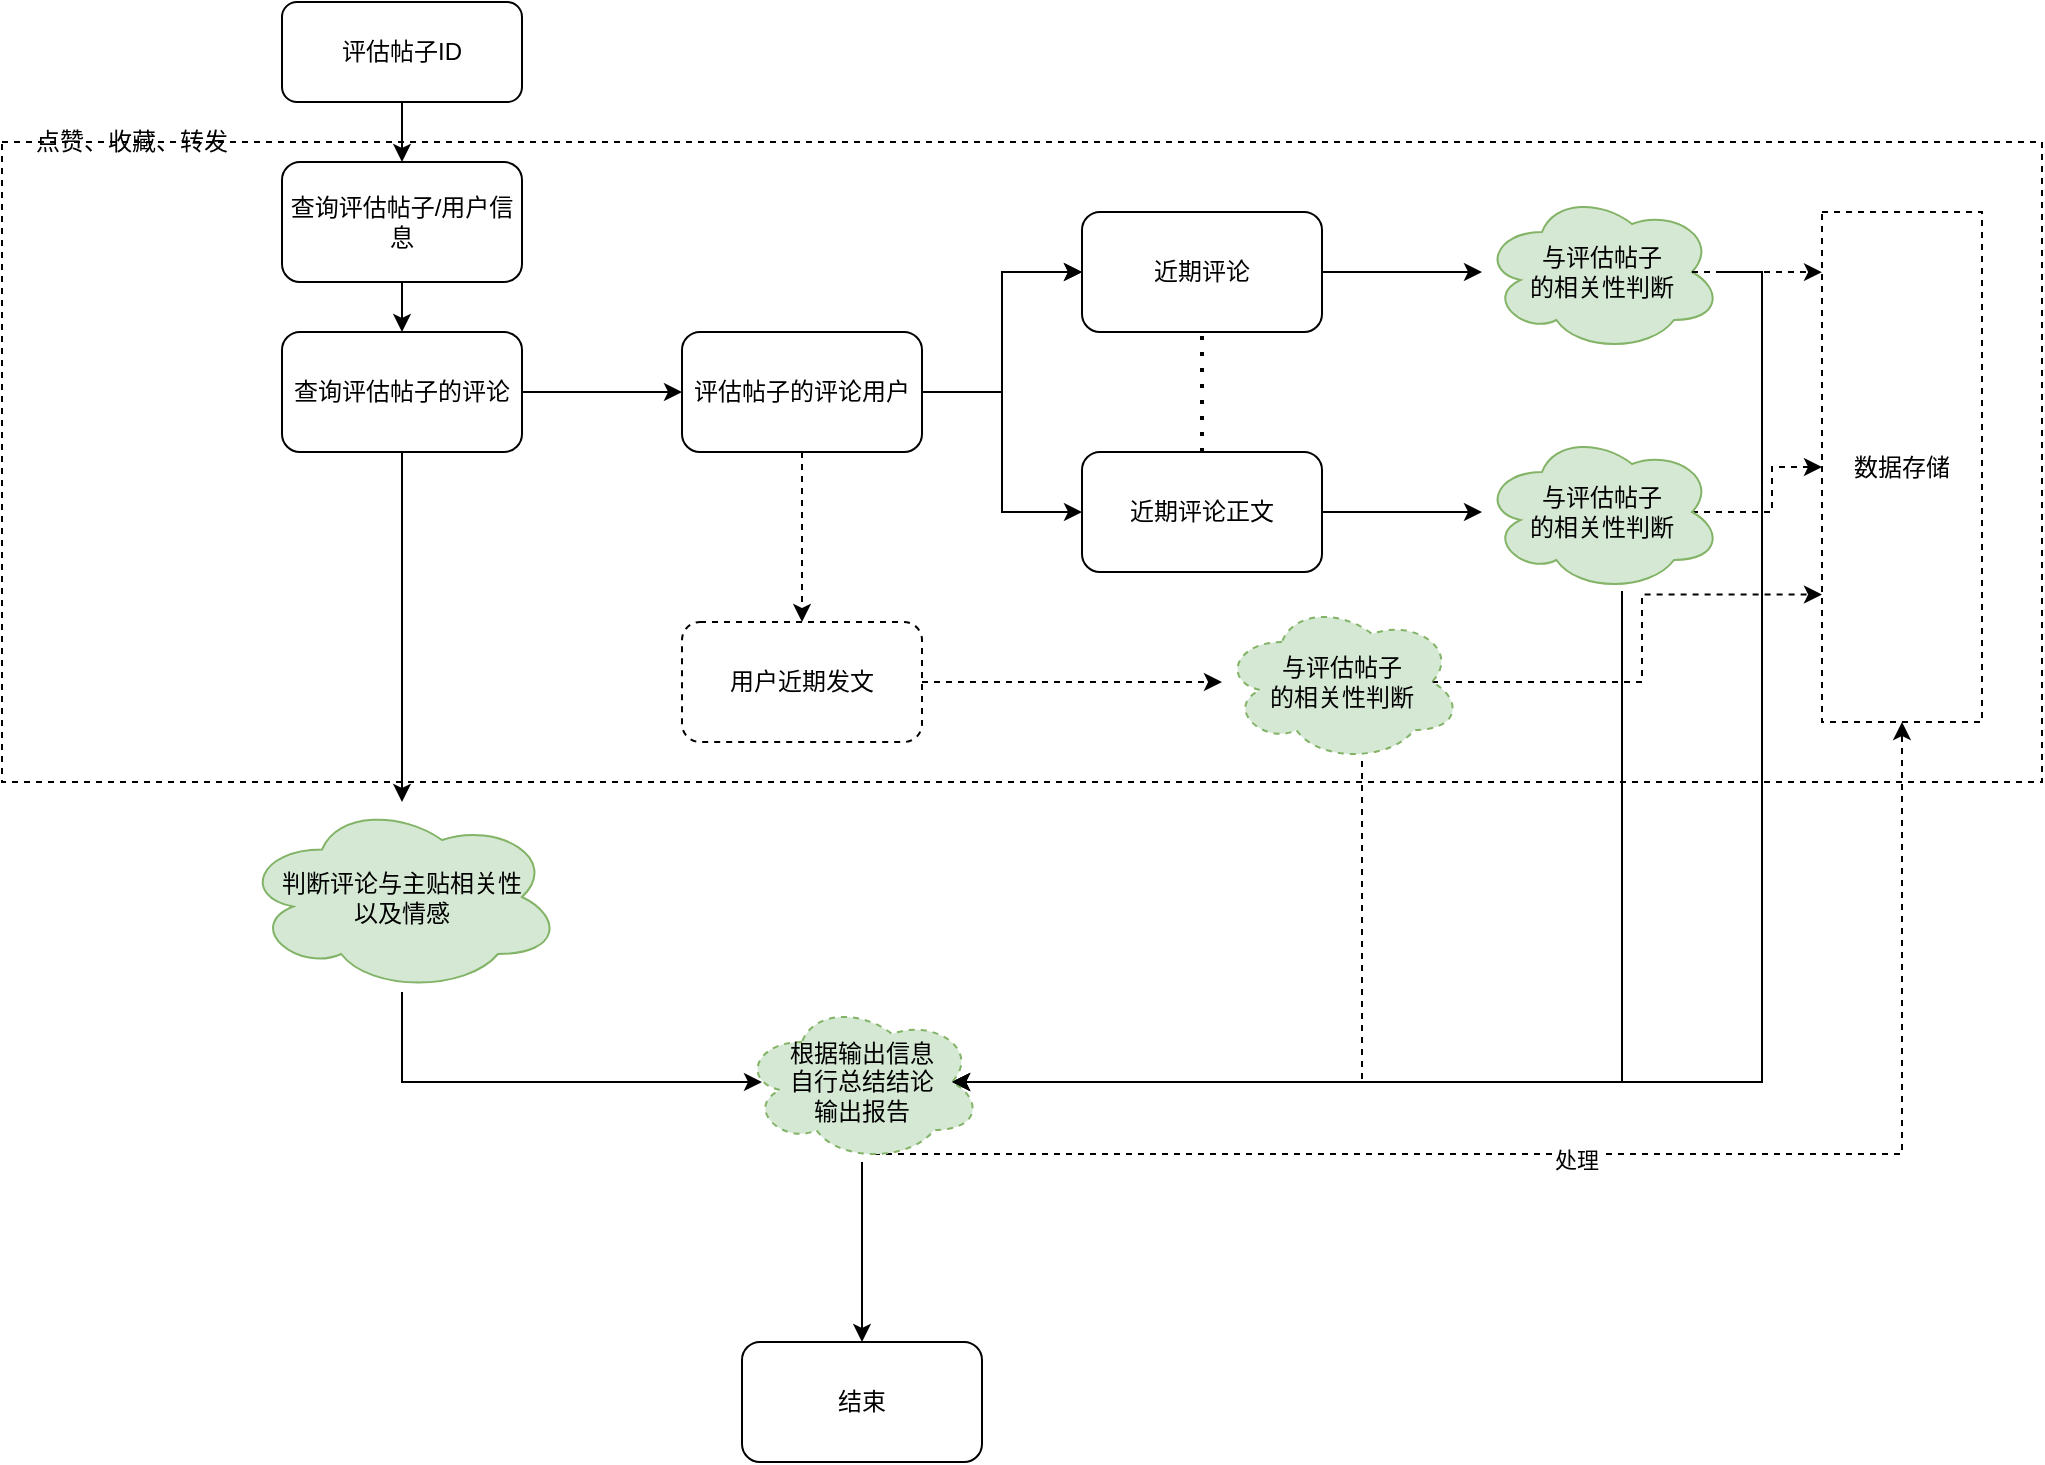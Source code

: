 <mxfile version="21.6.6" type="github">
  <diagram name="Page-1" id="Seg9eLYfbvG9fYDRIOxm">
    <mxGraphModel dx="954" dy="617" grid="0" gridSize="10" guides="1" tooltips="1" connect="1" arrows="1" fold="1" page="1" pageScale="1" pageWidth="2339" pageHeight="3300" math="0" shadow="0">
      <root>
        <mxCell id="0" />
        <mxCell id="1" parent="0" />
        <mxCell id="QYCvOMp_CowarNUwSAN5-10" value="" style="rounded=0;whiteSpace=wrap;html=1;fillStyle=hatch;fillColor=none;dashed=1;" parent="1" vertex="1">
          <mxGeometry x="473" y="497" width="1020" height="320" as="geometry" />
        </mxCell>
        <mxCell id="hK698nOwGelB4IAssb44-3" value="" style="edgeStyle=orthogonalEdgeStyle;rounded=0;orthogonalLoop=1;jettySize=auto;html=1;" parent="1" source="hK698nOwGelB4IAssb44-16" target="hK698nOwGelB4IAssb44-2" edge="1">
          <mxGeometry relative="1" as="geometry" />
        </mxCell>
        <mxCell id="hK698nOwGelB4IAssb44-1" value="评估帖子ID" style="rounded=1;whiteSpace=wrap;html=1;" parent="1" vertex="1">
          <mxGeometry x="613" y="427" width="120" height="50" as="geometry" />
        </mxCell>
        <mxCell id="hK698nOwGelB4IAssb44-5" value="" style="edgeStyle=orthogonalEdgeStyle;rounded=0;orthogonalLoop=1;jettySize=auto;html=1;" parent="1" source="hK698nOwGelB4IAssb44-2" target="hK698nOwGelB4IAssb44-4" edge="1">
          <mxGeometry relative="1" as="geometry" />
        </mxCell>
        <mxCell id="hK698nOwGelB4IAssb44-7" value="" style="edgeStyle=orthogonalEdgeStyle;rounded=0;orthogonalLoop=1;jettySize=auto;html=1;" parent="1" source="hK698nOwGelB4IAssb44-2" target="hK698nOwGelB4IAssb44-6" edge="1">
          <mxGeometry relative="1" as="geometry" />
        </mxCell>
        <mxCell id="hK698nOwGelB4IAssb44-2" value="查询评估帖子的评论" style="rounded=1;whiteSpace=wrap;html=1;" parent="1" vertex="1">
          <mxGeometry x="613" y="592" width="120" height="60" as="geometry" />
        </mxCell>
        <mxCell id="hK698nOwGelB4IAssb44-32" value="" style="edgeStyle=orthogonalEdgeStyle;rounded=0;orthogonalLoop=1;jettySize=auto;html=1;" parent="1" source="hK698nOwGelB4IAssb44-4" edge="1">
          <mxGeometry relative="1" as="geometry">
            <mxPoint x="853" y="967" as="targetPoint" />
            <Array as="points">
              <mxPoint x="673" y="967" />
            </Array>
          </mxGeometry>
        </mxCell>
        <mxCell id="hK698nOwGelB4IAssb44-4" value="判断评论与主贴相关性&lt;br&gt;以及情感" style="ellipse;shape=cloud;whiteSpace=wrap;html=1;rounded=1;fillColor=#d5e8d4;strokeColor=#82b366;" parent="1" vertex="1">
          <mxGeometry x="593" y="827" width="160" height="95" as="geometry" />
        </mxCell>
        <mxCell id="hK698nOwGelB4IAssb44-9" value="" style="edgeStyle=orthogonalEdgeStyle;rounded=0;orthogonalLoop=1;jettySize=auto;html=1;" parent="1" source="hK698nOwGelB4IAssb44-6" target="hK698nOwGelB4IAssb44-8" edge="1">
          <mxGeometry relative="1" as="geometry" />
        </mxCell>
        <mxCell id="hK698nOwGelB4IAssb44-10" value="" style="edgeStyle=orthogonalEdgeStyle;rounded=0;orthogonalLoop=1;jettySize=auto;html=1;" parent="1" source="hK698nOwGelB4IAssb44-6" target="hK698nOwGelB4IAssb44-8" edge="1">
          <mxGeometry relative="1" as="geometry" />
        </mxCell>
        <mxCell id="hK698nOwGelB4IAssb44-11" style="edgeStyle=orthogonalEdgeStyle;rounded=0;orthogonalLoop=1;jettySize=auto;html=1;exitX=1;exitY=0.5;exitDx=0;exitDy=0;entryX=0;entryY=0.5;entryDx=0;entryDy=0;" parent="1" source="hK698nOwGelB4IAssb44-6" target="hK698nOwGelB4IAssb44-12" edge="1">
          <mxGeometry relative="1" as="geometry">
            <mxPoint x="1013" y="677" as="targetPoint" />
          </mxGeometry>
        </mxCell>
        <mxCell id="QYCvOMp_CowarNUwSAN5-3" value="" style="edgeStyle=orthogonalEdgeStyle;rounded=0;orthogonalLoop=1;jettySize=auto;html=1;dashed=1;" parent="1" source="hK698nOwGelB4IAssb44-6" target="QYCvOMp_CowarNUwSAN5-2" edge="1">
          <mxGeometry relative="1" as="geometry" />
        </mxCell>
        <mxCell id="hK698nOwGelB4IAssb44-6" value="评估帖子的评论用户" style="rounded=1;whiteSpace=wrap;html=1;" parent="1" vertex="1">
          <mxGeometry x="813" y="592" width="120" height="60" as="geometry" />
        </mxCell>
        <mxCell id="hK698nOwGelB4IAssb44-15" value="" style="edgeStyle=orthogonalEdgeStyle;rounded=0;orthogonalLoop=1;jettySize=auto;html=1;" parent="1" source="hK698nOwGelB4IAssb44-8" target="hK698nOwGelB4IAssb44-14" edge="1">
          <mxGeometry relative="1" as="geometry" />
        </mxCell>
        <mxCell id="hK698nOwGelB4IAssb44-8" value="近期评论" style="rounded=1;whiteSpace=wrap;html=1;" parent="1" vertex="1">
          <mxGeometry x="1013" y="532" width="120" height="60" as="geometry" />
        </mxCell>
        <mxCell id="hK698nOwGelB4IAssb44-19" value="" style="edgeStyle=orthogonalEdgeStyle;rounded=0;orthogonalLoop=1;jettySize=auto;html=1;" parent="1" source="hK698nOwGelB4IAssb44-12" target="hK698nOwGelB4IAssb44-18" edge="1">
          <mxGeometry relative="1" as="geometry" />
        </mxCell>
        <mxCell id="hK698nOwGelB4IAssb44-12" value="近期评论正文" style="rounded=1;whiteSpace=wrap;html=1;" parent="1" vertex="1">
          <mxGeometry x="1013" y="652" width="120" height="60" as="geometry" />
        </mxCell>
        <mxCell id="hK698nOwGelB4IAssb44-13" value="" style="endArrow=none;dashed=1;html=1;dashPattern=1 3;strokeWidth=2;rounded=0;entryX=0.5;entryY=1;entryDx=0;entryDy=0;exitX=0.5;exitY=0;exitDx=0;exitDy=0;" parent="1" source="hK698nOwGelB4IAssb44-12" target="hK698nOwGelB4IAssb44-8" edge="1">
          <mxGeometry width="50" height="50" relative="1" as="geometry">
            <mxPoint x="1053" y="657" as="sourcePoint" />
            <mxPoint x="1103" y="607" as="targetPoint" />
          </mxGeometry>
        </mxCell>
        <mxCell id="hK698nOwGelB4IAssb44-14" value="与评估帖子&lt;br&gt;的相关性判断" style="ellipse;shape=cloud;whiteSpace=wrap;html=1;rounded=1;fillColor=#d5e8d4;strokeColor=#82b366;" parent="1" vertex="1">
          <mxGeometry x="1213" y="522" width="120" height="80" as="geometry" />
        </mxCell>
        <mxCell id="hK698nOwGelB4IAssb44-17" value="" style="edgeStyle=orthogonalEdgeStyle;rounded=0;orthogonalLoop=1;jettySize=auto;html=1;" parent="1" source="hK698nOwGelB4IAssb44-1" target="hK698nOwGelB4IAssb44-16" edge="1">
          <mxGeometry relative="1" as="geometry">
            <mxPoint x="673" y="477" as="sourcePoint" />
            <mxPoint x="673" y="592" as="targetPoint" />
          </mxGeometry>
        </mxCell>
        <mxCell id="hK698nOwGelB4IAssb44-16" value="查询评估帖子/用户信息" style="rounded=1;whiteSpace=wrap;html=1;" parent="1" vertex="1">
          <mxGeometry x="613" y="507" width="120" height="60" as="geometry" />
        </mxCell>
        <mxCell id="QYCvOMp_CowarNUwSAN5-20" style="edgeStyle=orthogonalEdgeStyle;rounded=0;orthogonalLoop=1;jettySize=auto;html=1;exitX=0.875;exitY=0.5;exitDx=0;exitDy=0;exitPerimeter=0;entryX=0;entryY=0.5;entryDx=0;entryDy=0;dashed=1;" parent="1" source="hK698nOwGelB4IAssb44-18" target="QYCvOMp_CowarNUwSAN5-18" edge="1">
          <mxGeometry relative="1" as="geometry" />
        </mxCell>
        <mxCell id="hK698nOwGelB4IAssb44-18" value="与评估帖子&lt;br style=&quot;border-color: var(--border-color);&quot;&gt;的相关性判断" style="ellipse;shape=cloud;whiteSpace=wrap;html=1;rounded=1;fillColor=#d5e8d4;strokeColor=#82b366;" parent="1" vertex="1">
          <mxGeometry x="1213" y="642" width="120" height="80" as="geometry" />
        </mxCell>
        <mxCell id="hK698nOwGelB4IAssb44-33" style="edgeStyle=orthogonalEdgeStyle;rounded=0;orthogonalLoop=1;jettySize=auto;html=1;entryX=0.875;entryY=0.5;entryDx=0;entryDy=0;entryPerimeter=0;" parent="1" source="hK698nOwGelB4IAssb44-18" target="QYCvOMp_CowarNUwSAN5-4" edge="1">
          <mxGeometry relative="1" as="geometry">
            <mxPoint x="958" y="967" as="targetPoint" />
            <Array as="points">
              <mxPoint x="1283" y="967" />
            </Array>
          </mxGeometry>
        </mxCell>
        <mxCell id="hK698nOwGelB4IAssb44-34" style="edgeStyle=orthogonalEdgeStyle;rounded=0;orthogonalLoop=1;jettySize=auto;html=1;entryX=0.875;entryY=0.5;entryDx=0;entryDy=0;entryPerimeter=0;" parent="1" source="hK698nOwGelB4IAssb44-14" target="QYCvOMp_CowarNUwSAN5-4" edge="1">
          <mxGeometry relative="1" as="geometry">
            <mxPoint x="973" y="967" as="targetPoint" />
            <Array as="points">
              <mxPoint x="1353" y="562" />
              <mxPoint x="1353" y="967" />
            </Array>
          </mxGeometry>
        </mxCell>
        <mxCell id="QYCvOMp_CowarNUwSAN5-13" value="" style="edgeStyle=orthogonalEdgeStyle;rounded=0;orthogonalLoop=1;jettySize=auto;html=1;dashed=1;" parent="1" source="QYCvOMp_CowarNUwSAN5-2" target="QYCvOMp_CowarNUwSAN5-12" edge="1">
          <mxGeometry relative="1" as="geometry" />
        </mxCell>
        <mxCell id="QYCvOMp_CowarNUwSAN5-2" value="用户近期发文" style="rounded=1;whiteSpace=wrap;html=1;dashed=1;" parent="1" vertex="1">
          <mxGeometry x="813" y="737" width="120" height="60" as="geometry" />
        </mxCell>
        <mxCell id="QYCvOMp_CowarNUwSAN5-9" value="" style="edgeStyle=orthogonalEdgeStyle;rounded=0;orthogonalLoop=1;jettySize=auto;html=1;" parent="1" source="QYCvOMp_CowarNUwSAN5-4" target="QYCvOMp_CowarNUwSAN5-8" edge="1">
          <mxGeometry relative="1" as="geometry" />
        </mxCell>
        <mxCell id="QYCvOMp_CowarNUwSAN5-22" style="edgeStyle=orthogonalEdgeStyle;rounded=0;orthogonalLoop=1;jettySize=auto;html=1;exitX=0.55;exitY=0.95;exitDx=0;exitDy=0;exitPerimeter=0;dashed=1;" parent="1" source="QYCvOMp_CowarNUwSAN5-4" target="QYCvOMp_CowarNUwSAN5-18" edge="1">
          <mxGeometry relative="1" as="geometry" />
        </mxCell>
        <mxCell id="QYCvOMp_CowarNUwSAN5-23" value="处理" style="edgeLabel;html=1;align=center;verticalAlign=middle;resizable=0;points=[];" parent="QYCvOMp_CowarNUwSAN5-22" vertex="1" connectable="0">
          <mxGeometry x="-0.04" y="-3" relative="1" as="geometry">
            <mxPoint as="offset" />
          </mxGeometry>
        </mxCell>
        <mxCell id="QYCvOMp_CowarNUwSAN5-4" value="根据输出信息&lt;br&gt;自行总结结论&lt;br&gt;输出报告" style="ellipse;shape=cloud;whiteSpace=wrap;html=1;dashed=1;fillColor=#d5e8d4;strokeColor=#82b366;" parent="1" vertex="1">
          <mxGeometry x="843" y="927" width="120" height="80" as="geometry" />
        </mxCell>
        <mxCell id="QYCvOMp_CowarNUwSAN5-8" value="结束" style="rounded=1;whiteSpace=wrap;html=1;" parent="1" vertex="1">
          <mxGeometry x="843" y="1097" width="120" height="60" as="geometry" />
        </mxCell>
        <mxCell id="QYCvOMp_CowarNUwSAN5-11" value="点赞、收藏、转发" style="text;html=1;strokeColor=none;fillColor=none;align=center;verticalAlign=middle;whiteSpace=wrap;rounded=0;" parent="1" vertex="1">
          <mxGeometry x="483" y="487" width="110" height="20" as="geometry" />
        </mxCell>
        <mxCell id="QYCvOMp_CowarNUwSAN5-21" style="edgeStyle=orthogonalEdgeStyle;rounded=0;orthogonalLoop=1;jettySize=auto;html=1;exitX=0.875;exitY=0.5;exitDx=0;exitDy=0;exitPerimeter=0;entryX=0;entryY=0.75;entryDx=0;entryDy=0;dashed=1;" parent="1" source="QYCvOMp_CowarNUwSAN5-12" target="QYCvOMp_CowarNUwSAN5-18" edge="1">
          <mxGeometry relative="1" as="geometry" />
        </mxCell>
        <mxCell id="QYCvOMp_CowarNUwSAN5-12" value="与评估帖子&lt;br style=&quot;border-color: var(--border-color);&quot;&gt;的相关性判断" style="ellipse;shape=cloud;whiteSpace=wrap;html=1;rounded=1;dashed=1;fillColor=#d5e8d4;strokeColor=#82b366;" parent="1" vertex="1">
          <mxGeometry x="1083" y="727" width="120" height="80" as="geometry" />
        </mxCell>
        <mxCell id="QYCvOMp_CowarNUwSAN5-14" style="edgeStyle=orthogonalEdgeStyle;rounded=0;orthogonalLoop=1;jettySize=auto;html=1;entryX=0.875;entryY=0.5;entryDx=0;entryDy=0;entryPerimeter=0;dashed=1;" parent="1" source="QYCvOMp_CowarNUwSAN5-12" target="QYCvOMp_CowarNUwSAN5-4" edge="1">
          <mxGeometry relative="1" as="geometry">
            <Array as="points">
              <mxPoint x="1153" y="967" />
            </Array>
          </mxGeometry>
        </mxCell>
        <mxCell id="QYCvOMp_CowarNUwSAN5-18" value="数据存储" style="rounded=0;whiteSpace=wrap;html=1;dashed=1;" parent="1" vertex="1">
          <mxGeometry x="1383" y="532" width="80" height="255" as="geometry" />
        </mxCell>
        <mxCell id="QYCvOMp_CowarNUwSAN5-19" style="edgeStyle=orthogonalEdgeStyle;rounded=0;orthogonalLoop=1;jettySize=auto;html=1;exitX=0.875;exitY=0.5;exitDx=0;exitDy=0;exitPerimeter=0;entryX=0;entryY=0.118;entryDx=0;entryDy=0;entryPerimeter=0;dashed=1;" parent="1" source="hK698nOwGelB4IAssb44-14" target="QYCvOMp_CowarNUwSAN5-18" edge="1">
          <mxGeometry relative="1" as="geometry" />
        </mxCell>
      </root>
    </mxGraphModel>
  </diagram>
</mxfile>
